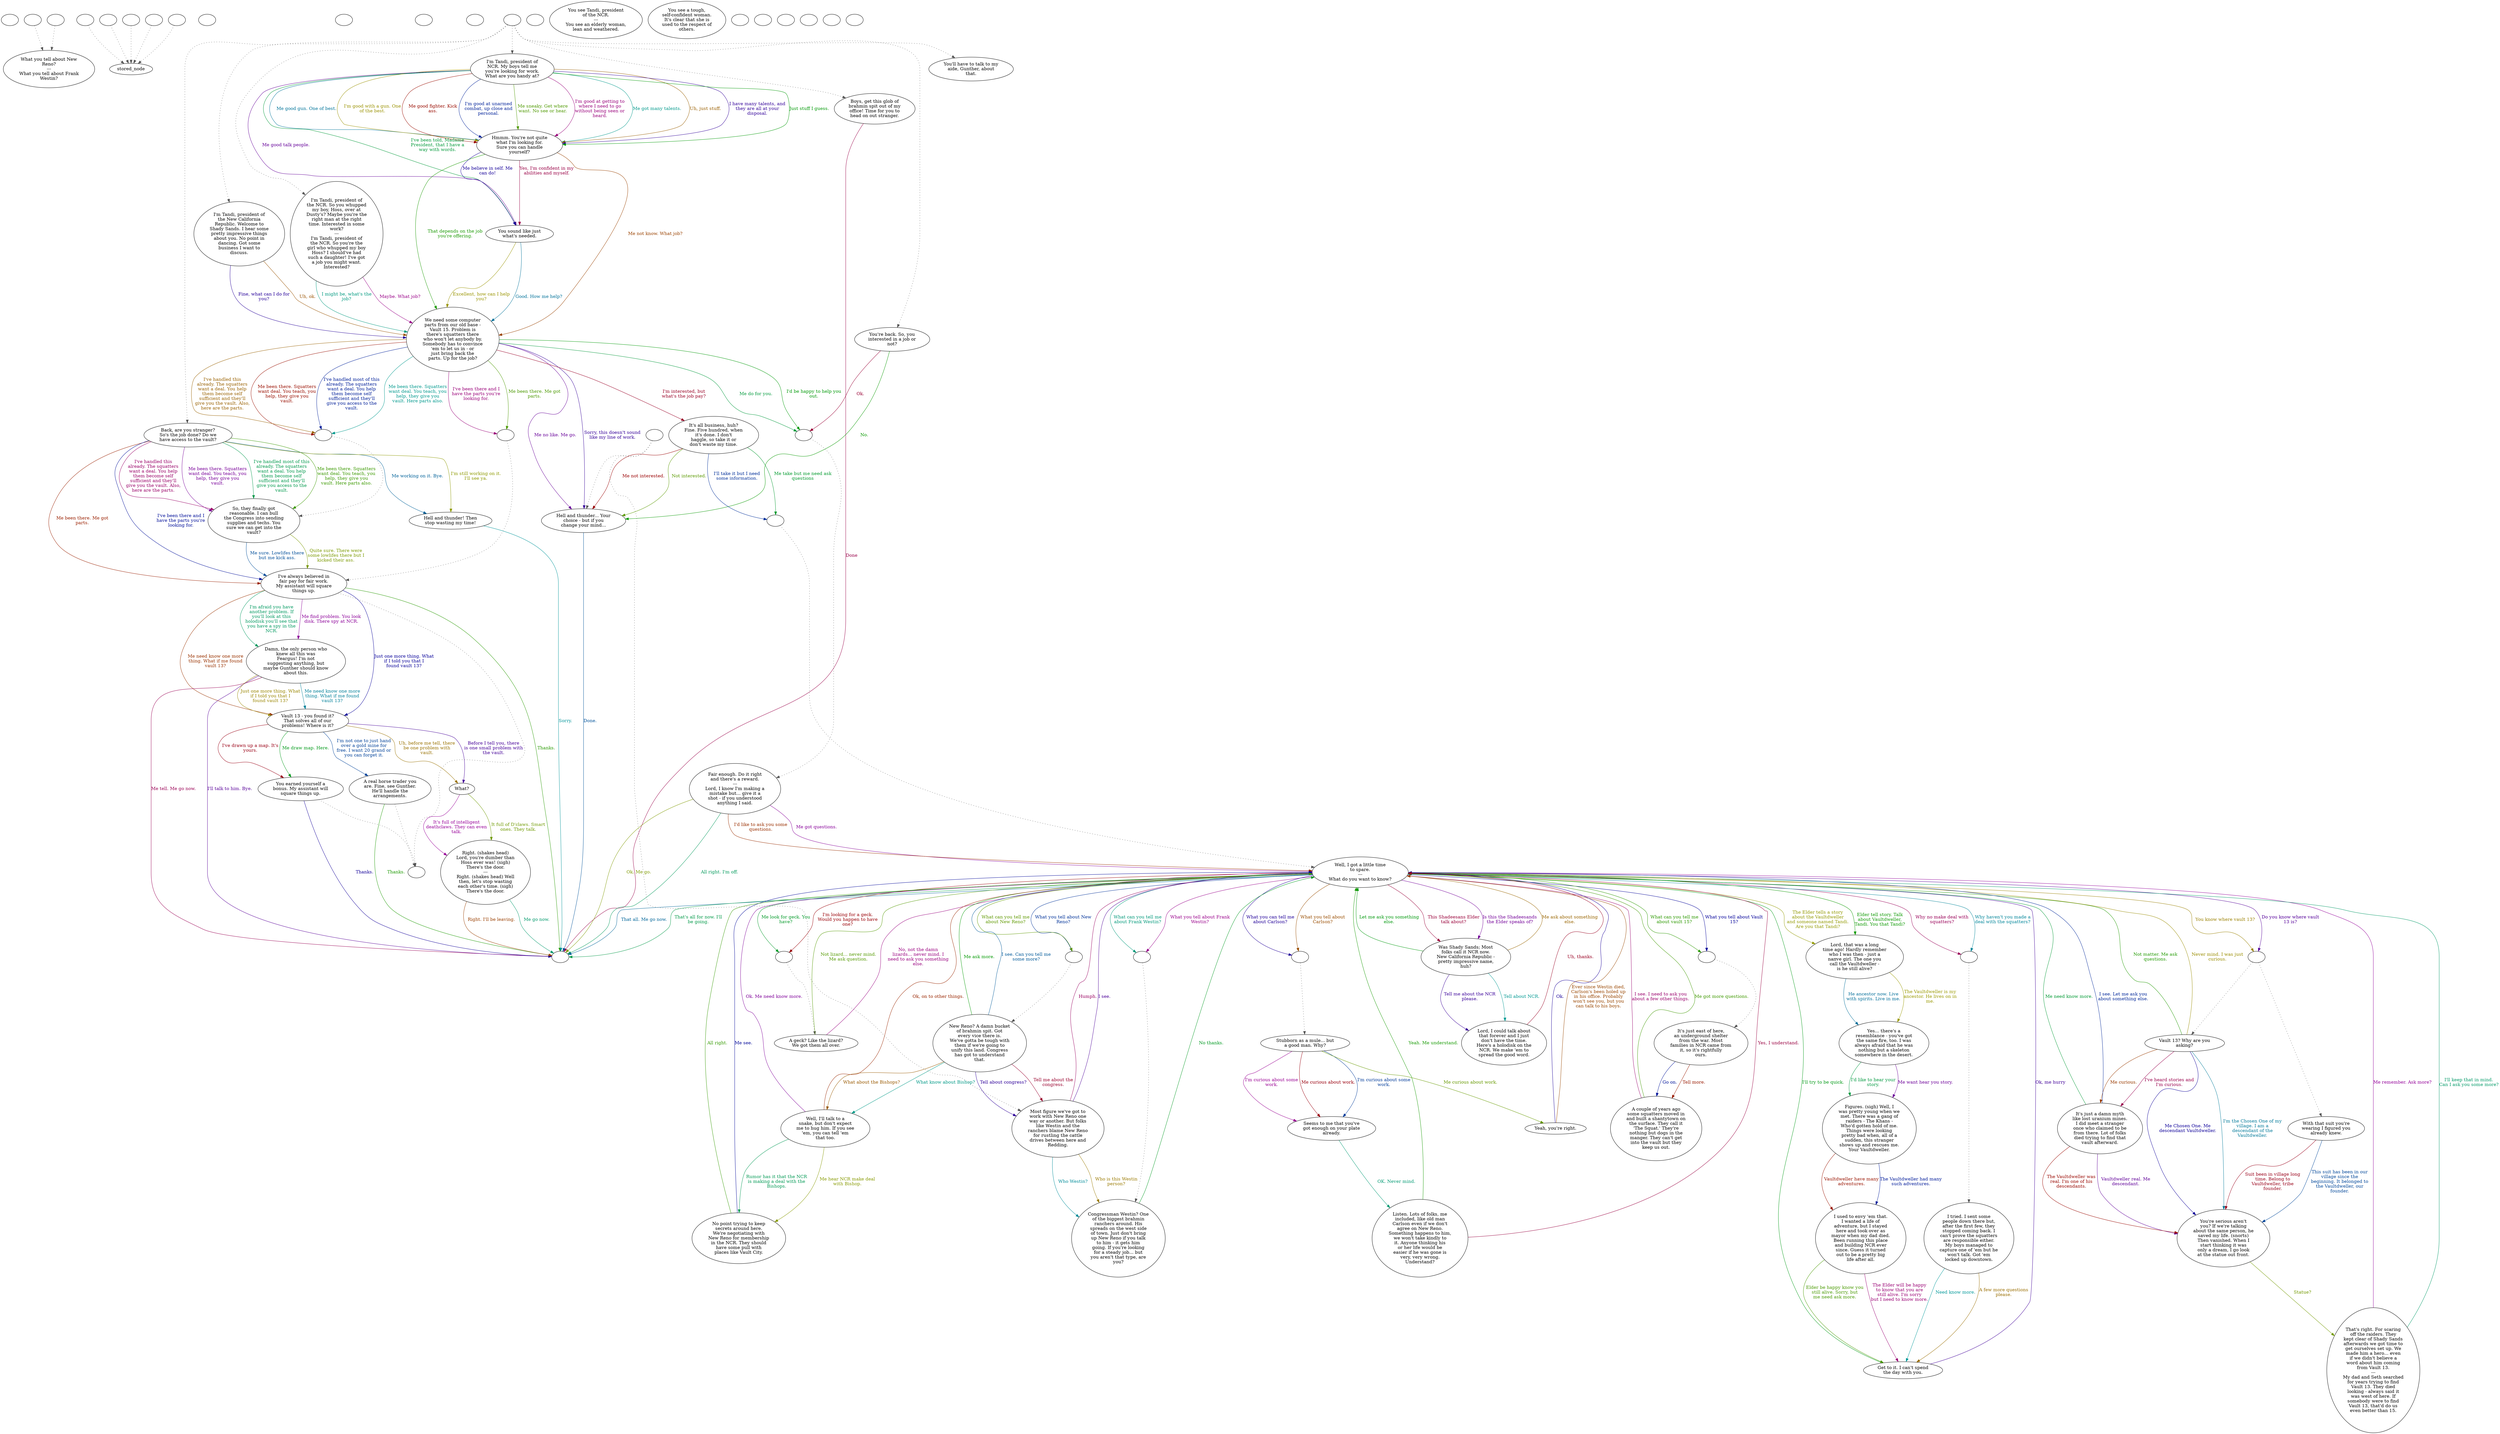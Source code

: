 digraph shtandi {
  "checkPartyMembersNearDoor" [style=filled       fillcolor="#FFFFFF"       color="#000000"]
  "checkPartyMembersNearDoor" [label=""]
  "ChooseFromList" [style=filled       fillcolor="#FFFFFF"       color="#000000"]
  "ChooseFromList" [label="What you tell about New\nReno?\n---\nWhat you tell about Frank\nWestin?"]
  "CLICK_PREV" [style=filled       fillcolor="#FFFFFF"       color="#000000"]
  "CLICK_PREV" -> "ChooseFromList" [style=dotted color="#555555"]
  "CLICK_PREV" [label=""]
  "CLICK_0" [style=filled       fillcolor="#FFFFFF"       color="#000000"]
  "CLICK_0" -> "stored_node" [style=dotted color="#555555"]
  "CLICK_0" [label=""]
  "CLICK_1" [style=filled       fillcolor="#FFFFFF"       color="#000000"]
  "CLICK_1" -> "stored_node" [style=dotted color="#555555"]
  "CLICK_1" [label=""]
  "CLICK_2" [style=filled       fillcolor="#FFFFFF"       color="#000000"]
  "CLICK_2" -> "stored_node" [style=dotted color="#555555"]
  "CLICK_2" [label=""]
  "CLICK_3" [style=filled       fillcolor="#FFFFFF"       color="#000000"]
  "CLICK_3" -> "stored_node" [style=dotted color="#555555"]
  "CLICK_3" [label=""]
  "CLICK_4" [style=filled       fillcolor="#FFFFFF"       color="#000000"]
  "CLICK_4" -> "stored_node" [style=dotted color="#555555"]
  "CLICK_4" [label=""]
  "CLICK_MORE" [style=filled       fillcolor="#FFFFFF"       color="#000000"]
  "CLICK_MORE" -> "ChooseFromList" [style=dotted color="#555555"]
  "CLICK_MORE" [label=""]
  "getTimeBit" [style=filled       fillcolor="#FFFFFF"       color="#000000"]
  "getTimeBit" [label=""]
  "start" [style=filled       fillcolor="#FFFFFF"       color="#000000"]
  "start" [label=""]
  "critter_p_proc" [style=filled       fillcolor="#FFFFFF"       color="#000000"]
  "critter_p_proc" [label=""]
  "pickup_p_proc" [style=filled       fillcolor="#FFFFFF"       color="#000000"]
  "pickup_p_proc" [label=""]
  "talk_p_proc" [style=filled       fillcolor="#FFFFFF"       color="#000000"]
  "talk_p_proc" -> "Node047" [style=dotted color="#555555"]
  "talk_p_proc" -> "Node040" [style=dotted color="#555555"]
  "talk_p_proc" -> "Node048" [style=dotted color="#555555"]
  "talk_p_proc" -> "Node039" [style=dotted color="#555555"]
  "talk_p_proc" -> "Node038" [style=dotted color="#555555"]
  "talk_p_proc" -> "Node037" [style=dotted color="#555555"]
  "talk_p_proc" -> "Node001" [style=dotted color="#555555"]
  "talk_p_proc" [label=""]
  "destroy_p_proc" [style=filled       fillcolor="#FFFFFF"       color="#000000"]
  "destroy_p_proc" [label=""]
  "look_at_p_proc" [style=filled       fillcolor="#FFFFFF"       color="#000000"]
  "look_at_p_proc" [label="You see Tandi, president\nof the NCR.\n---\nYou see an elderly woman,\nlean and weathered."]
  "description_p_proc" [style=filled       fillcolor="#FFFFFF"       color="#000000"]
  "description_p_proc" [label="You see a tough,\nself-confident woman.\nIt's clear that she is\nused to the respect of\nothers."]
  "use_skill_on_p_proc" [style=filled       fillcolor="#FFFFFF"       color="#000000"]
  "use_skill_on_p_proc" [label=""]
  "damage_p_proc" [style=filled       fillcolor="#FFFFFF"       color="#000000"]
  "damage_p_proc" [label=""]
  "map_enter_p_proc" [style=filled       fillcolor="#FFFFFF"       color="#000000"]
  "map_enter_p_proc" [label=""]
  "Node998" [style=filled       fillcolor="#FFFFFF"       color="#000000"]
  "Node998" [label=""]
  "Node999" [style=filled       fillcolor="#FFFFFF"       color="#000000"]
  "Node999" [label=""]
  "Node002" [style=filled       fillcolor="#FFFFFF"       color="#000000"]
  "Node002" [label="Hmmm. You're not quite\nwhat I'm looking for.\nSure you can handle\nyourself?"]
  "Node002" -> "Node004" [label="Me not know. What job?" color="#994100" fontcolor="#994100"]
  "Node002" -> "Node003" [label="Me believe in self. Me\ncan do!" color="#150099" fontcolor="#150099"]
  "Node002" -> "Node004" [label="That depends on the job\nyou're offering." color="#189900" fontcolor="#189900"]
  "Node002" -> "Node003" [label="Yes, I'm confident in my\nabilities and myself." color="#990045" fontcolor="#990045"]
  "Node003" [style=filled       fillcolor="#FFFFFF"       color="#000000"]
  "Node003" [label="You sound like just\nwhat's needed."]
  "Node003" -> "Node004" [label="Good. How me help?" color="#007199" fontcolor="#007199"]
  "Node003" -> "Node004" [label="Excellent, how can I help\nyou?" color="#999400" fontcolor="#999400"]
  "Node004" [style=filled       fillcolor="#FFFFFF"       color="#000000"]
  "Node004" [label="We need some computer\nparts from our old base -\nVault 15. Problem is\nthere's squatters there\nwho won't let anybody by.\nSomebody has to convince\n'em to let us in - or\njust bring back the\nparts. Up for the job?"]
  "Node004" -> "Node005" [label="Me no like. Me go." color="#670099" fontcolor="#670099"]
  "Node004" -> "Node006a" [label="Me do for you." color="#00993B" fontcolor="#00993B"]
  "Node004" -> "Node033a" [label="Me been there. Squatters\nwant deal. You teach, you\nhelp, they give you\nvault." color="#990E00" fontcolor="#990E00"]
  "Node004" -> "Node033a" [label="I've handled most of this\nalready. The squatters\nwant a deal. You help\nthem become self\nsufficient and they'll\ngive you access to the\nvault." color="#001F99" fontcolor="#001F99"]
  "Node004" -> "Node034a" [label="Me been there. Me got\nparts." color="#4B9900" fontcolor="#4B9900"]
  "Node004" -> "Node034a" [label="I've been there and I\nhave the parts you're\nlooking for." color="#990078" fontcolor="#990078"]
  "Node004" -> "Node033a" [label="Me been there. Squatters\nwant deal. You teach, you\nhelp, they give you\nvault. Here parts also." color="#00998D" fontcolor="#00998D"]
  "Node004" -> "Node033a" [label="I've handled this\nalready. The squatters\nwant a deal. You help\nthem become self\nsufficient and they'll\ngive you the vault. Also,\nhere are the parts." color="#996100" fontcolor="#996100"]
  "Node004" -> "Node005" [label="Sorry, this doesn't sound\nlike my line of work." color="#340099" fontcolor="#340099"]
  "Node004" -> "Node006a" [label="I'd be happy to help you\nout." color="#009907" fontcolor="#009907"]
  "Node004" -> "Node036" [label="I'm interested, but\nwhat's the job pay?" color="#990025" fontcolor="#990025"]
  "Node005" [style=filled       fillcolor="#FFFFFF"       color="#000000"]
  "Node005" [label="Hell and thunder... Your\nchoice - but if you\nchange your mind..."]
  "Node005" -> "Node999" [label="Done." color="#005299" fontcolor="#005299"]
  "Node006" [style=filled       fillcolor="#FFFFFF"       color="#000000"]
  "Node006" [label="Fair enough. Do it right\nand there's a reward.\n---\nLord, I know I'm making a\nmistake but... give it a\nshot - if you understood\nanything I said."]
  "Node006" -> "Node999" [label="Ok. Me go." color="#7E9900" fontcolor="#7E9900"]
  "Node006" -> "Node007" [label="Me got questions." color="#870099" fontcolor="#870099"]
  "Node006" -> "Node999" [label="All right. I'm off." color="#00995A" fontcolor="#00995A"]
  "Node006" -> "Node007" [label="I'd like to ask you some\nquestions." color="#992E00" fontcolor="#992E00"]
  "Node007" [style=filled       fillcolor="#FFFFFF"       color="#000000"]
  "Node007" [label="Well, I got a little time\nto spare.\n---\nWhat do you want to know?"]
  "Node007" -> "Node008a" [label="What you tell about Vault\n15?" color="#010099" fontcolor="#010099"]
  "Node007" -> "Node008a" [label="What can you tell me\nabout vault 15?" color="#2C9900" fontcolor="#2C9900"]
  "Node007" -> "Node010a" [label="Why no make deal with\nsquatters?" color="#990058" fontcolor="#990058"]
  "Node007" -> "Node010a" [label="Why haven't you made a\ndeal with the squatters?" color="#008599" fontcolor="#008599"]
  "Node007" -> "Node1215a" [label="You know where vault 13?" color="#998000" fontcolor="#998000"]
  "Node007" -> "Node1215a" [label="Do you know where vault\n13 is?" color="#540099" fontcolor="#540099"]
  "Node007" -> "Node017a" [label="Me look for geck. You\nhave?" color="#009927" fontcolor="#009927"]
  "Node007" -> "Node017a" [label="I'm looking for a geck.\nWould you happen to have\none?" color="#990006" fontcolor="#990006"]
  "Node007" -> "Node018a" [label="What you tell about New\nReno?" color="#003299" fontcolor="#003299"]
  "Node007" -> "Node018a" [label="What can you tell me\nabout New Reno?" color="#5F9900" fontcolor="#5F9900"]
  "Node007" -> "Node022a" [label="What you tell about Frank\nWestin?" color="#99008B" fontcolor="#99008B"]
  "Node007" -> "Node022a" [label="What can you tell me\nabout Frank Westin?" color="#00997A" fontcolor="#00997A"]
  "Node007" -> "Node023a" [label="What you tell about\nCarlson?" color="#994D00" fontcolor="#994D00"]
  "Node007" -> "Node023a" [label="What you can tell me\nabout Carlson?" color="#210099" fontcolor="#210099"]
  "Node007" -> "Node027" [label="Elder tell story. Talk\nabout Vaultdweller,\nTandi. You that Tandi?" color="#0C9900" fontcolor="#0C9900"]
  "Node007" -> "Node031" [label="This Shadeesans Elder\ntalk about?" color="#990039" fontcolor="#990039"]
  "Node007" -> "Node999" [label="That all. Me go now." color="#006599" fontcolor="#006599"]
  "Node007" -> "Node027" [label="The Elder tells a story\nabout the Vaultdweller\nand someone named Tandi.\nAre you that Tandi?" color="#929900" fontcolor="#929900"]
  "Node007" -> "Node031" [label="Is this the Shadeesands\nthe Elder speaks of?" color="#730099" fontcolor="#730099"]
  "Node007" -> "Node999" [label="That's all for now. I'll\nbe going." color="#009947" fontcolor="#009947"]
  "Node008" [style=filled       fillcolor="#FFFFFF"       color="#000000"]
  "Node008" [label="It's just east of here,\nan underground shelter\nfrom the war. Most\nfamilies in NCR came from\nit, so it's rightfully\nours."]
  "Node008" -> "Node009" [label="Tell more." color="#991A00" fontcolor="#991A00"]
  "Node008" -> "Node009" [label="Go on." color="#001399" fontcolor="#001399"]
  "Node009" [style=filled       fillcolor="#FFFFFF"       color="#000000"]
  "Node009" [label="A couple of years ago\nsome squatters moved in\nand built a shantytown on\nthe surface. They call it\n'The Squat.' They're\nnothing but dogs in the\nmanger. They can't get\ninto the vault but they\nkeep us out."]
  "Node009" -> "Node007" [label="Me got more questions." color="#3F9900" fontcolor="#3F9900"]
  "Node009" -> "Node007" [label="I see. I need to ask you\nabout a few other things." color="#99006C" fontcolor="#99006C"]
  "Node010" [style=filled       fillcolor="#FFFFFF"       color="#000000"]
  "Node010" [label="I tried. I sent some\npeople down there but,\nafter the first few, they\nstopped coming back. I\ncan't prove the squatters\nare responsible either.\nMy boys managed to\ncapture one of 'em but he\nwon't talk. Got 'em\nlocked up downtown."]
  "Node010" -> "Node011" [label="Need know more." color="#009899" fontcolor="#009899"]
  "Node010" -> "Node011" [label="A few more questions\nplease." color="#996D00" fontcolor="#996D00"]
  "Node011" [style=filled       fillcolor="#FFFFFF"       color="#000000"]
  "Node011" [label="Get to it. I can't spend\nthe day with you."]
  "Node011" -> "Node007" [label="Ok, me hurry" color="#400099" fontcolor="#400099"]
  "Node011" -> "Node007" [label="I'll try to be quick." color="#009914" fontcolor="#009914"]
  "Node012" [style=filled       fillcolor="#FFFFFF"       color="#000000"]
  "Node012" [label="With that suit you're\nwearing I figured you\nalready knew."]
  "Node012" -> "Node013" [label="Suit been in village long\ntime. Belong to\nVaultdweller, tribe\nfounder." color="#990019" fontcolor="#990019"]
  "Node012" -> "Node013" [label="This suit has been in our\nvillage since the\nbeginning. It belonged to\nthe Vaultdweller, our\nfounder." color="#004699" fontcolor="#004699"]
  "Node013" [style=filled       fillcolor="#FFFFFF"       color="#000000"]
  "Node013" [label="You're serious aren't\nyou? If we're talking\nabout the same person, he\nsaved my life. (snorts)\nThen vanished. When I\nstart thinking it was\nonly a dream, I go look\nat the statue out front."]
  "Node013" -> "Node014" [label="Statue?" color="#729900" fontcolor="#729900"]
  "Node014" [style=filled       fillcolor="#FFFFFF"       color="#000000"]
  "Node014" [label="That's right. For scaring\noff the raiders. They\nkept clear of Shady Sands\nafterwards we got time to\nget ourselves set up. We\nmade him a hero... even\nif we didn't believe a\nword about him coming\nfrom Vault 13.\n---\nMy dad and Seth searched\nfor years trying to find\nVault 13. They died\nlooking - always said it\nwas west of here. If\nsomebody were to find\nVault 13, that'd do us\neven better than 15."]
  "Node014" -> "Node007" [label="Me remember. Ask more?" color="#930099" fontcolor="#930099"]
  "Node014" -> "Node007" [label="I'll keep that in mind.\nCan I ask you some more?" color="#009966" fontcolor="#009966"]
  "Node015" [style=filled       fillcolor="#FFFFFF"       color="#000000"]
  "Node015" [label="Vault 13? Why are you\nasking?"]
  "Node015" -> "Node016" [label="Me curious." color="#993A00" fontcolor="#993A00"]
  "Node015" -> "Node013" [label="Me Chosen One. Me\ndescendant Vaultdweller." color="#0D0099" fontcolor="#0D0099"]
  "Node015" -> "Node007" [label="Not matter. Me ask\nquestions." color="#209900" fontcolor="#209900"]
  "Node015" -> "Node016" [label="I've heard stories and\nI'm curious." color="#99004C" fontcolor="#99004C"]
  "Node015" -> "Node013" [label="I'm the Chosen One of my\nvillage. I am a\ndescendant of the\nVaultdweller." color="#007999" fontcolor="#007999"]
  "Node015" -> "Node007" [label="Never mind. I was just\ncurious." color="#998C00" fontcolor="#998C00"]
  "Node016" [style=filled       fillcolor="#FFFFFF"       color="#000000"]
  "Node016" [label="It's just a damn myth\nlike lost uranium mines.\nI did meet a stranger\nonce who claimed to be\nfrom there. Lot of folks\ndied trying to find that\nvault afterward."]
  "Node016" -> "Node013" [label="Vaultdweller real. Me\ndescendant." color="#600099" fontcolor="#600099"]
  "Node016" -> "Node007" [label="Me need know more." color="#009933" fontcolor="#009933"]
  "Node016" -> "Node013" [label="The Vaultdweller was\nreal. I'm one of his\ndescendants." color="#990700" fontcolor="#990700"]
  "Node016" -> "Node007" [label="I see. Let me ask you\nabout something else." color="#002699" fontcolor="#002699"]
  "Node017" [style=filled       fillcolor="#FFFFFF"       color="#000000"]
  "Node017" [label="A geck? Like the lizard?\nWe got them all over."]
  "Node017" -> "Node007" [label="Not lizard... never mind.\nMe ask question." color="#539900" fontcolor="#539900"]
  "Node017" -> "Node007" [label="No, not the damn\nlizards... never mind. I\nneed to ask you something\nelse." color="#99007F" fontcolor="#99007F"]
  "Node018" [style=filled       fillcolor="#FFFFFF"       color="#000000"]
  "Node018" [label="New Reno? A damn bucket\nof brahmin spit. Got\nevery vice there is.\nWe've gotta be tough with\nthem if we're going to\nunify this land. Congress\nhas got to understand\nthat."]
  "Node018" -> "Node019" [label="What know about Bishop?" color="#009986" fontcolor="#009986"]
  "Node018" -> "Node019" [label="What about the Bishops?" color="#995900" fontcolor="#995900"]
  "Node018" -> "Node021" [label="Tell about congress?" color="#2D0099" fontcolor="#2D0099"]
  "Node018" -> "Node007" [label="Me ask more." color="#009900" fontcolor="#009900"]
  "Node018" -> "Node021" [label="Tell me about the\ncongress." color="#99002D" fontcolor="#99002D"]
  "Node018" -> "Node007" [label="I see. Can you tell me\nsome more?" color="#005999" fontcolor="#005999"]
  "Node019" [style=filled       fillcolor="#FFFFFF"       color="#000000"]
  "Node019" [label="Well, I'll talk to a\nsnake, but don't expect\nme to hug him. If you see\n'em, you can tell 'em\nthat too."]
  "Node019" -> "Node020" [label="Me hear NCR make deal\nwith Bishop." color="#869900" fontcolor="#869900"]
  "Node019" -> "Node007" [label="Ok. Me need know more." color="#7F0099" fontcolor="#7F0099"]
  "Node019" -> "Node020" [label="Rumor has it that the NCR\nis making a deal with the\nBishops." color="#009953" fontcolor="#009953"]
  "Node019" -> "Node007" [label="Ok, on to other things." color="#992600" fontcolor="#992600"]
  "Node020" [style=filled       fillcolor="#FFFFFF"       color="#000000"]
  "Node020" [label="No point trying to keep\nsecrets around here.\nWe're negotiating with\nNew Reno for membership\nin the NCR. They should\nhave some pull with\nplaces like Vault City."]
  "Node020" -> "Node007" [label="Me see." color="#000699" fontcolor="#000699"]
  "Node020" -> "Node007" [label="All right." color="#339900" fontcolor="#339900"]
  "Node021" [style=filled       fillcolor="#FFFFFF"       color="#000000"]
  "Node021" [label="Most figure we've got to\nwork with New Reno one\nway or another. But folks\nlike Westin and the\nranchers blame New Reno\nfor rustling the cattle\ndrives between here and\nRedding."]
  "Node021" -> "Node007" [label="Humph." color="#990060" fontcolor="#990060"]
  "Node021" -> "Node022" [label="Who Westin?" color="#008C99" fontcolor="#008C99"]
  "Node021" -> "Node022" [label="Who is this Westin\nperson?" color="#997900" fontcolor="#997900"]
  "Node021" -> "Node007" [label="I see." color="#4C0099" fontcolor="#4C0099"]
  "Node022" [style=filled       fillcolor="#FFFFFF"       color="#000000"]
  "Node022" [label="Congressman Westin? One\nof the biggest brahmin\nranchers around. His\nspreads on the west side\nof town. Just don't bring\nup New Reno if you talk\nto him - it gets him\ngoing. If you're looking\nfor a steady job... but\nyou aren't that type, are\nyou?"]
  "Node022" -> "Node007" [label="No thanks." color="#009920" fontcolor="#009920"]
  "Node023" [style=filled       fillcolor="#FFFFFF"       color="#000000"]
  "Node023" [label="Stubborn as a mule... but\na good man. Why?"]
  "Node023" -> "Node024" [label="Me curious about work." color="#99000D" fontcolor="#99000D"]
  "Node023" -> "Node024" [label="I'm curious about some\nwork." color="#003A99" fontcolor="#003A99"]
  "Node023" -> "Node025" [label="Me curious about work." color="#669900" fontcolor="#669900"]
  "Node023" -> "Node024" [label="I'm curious about some\nwork." color="#990093" fontcolor="#990093"]
  "Node024" [style=filled       fillcolor="#FFFFFF"       color="#000000"]
  "Node024" [label="Seems to me that you've\ngot enough on your plate\nalready."]
  "Node024" -> "Node026" [label="OK. Never mind." color="#009972" fontcolor="#009972"]
  "Node025" [style=filled       fillcolor="#FFFFFF"       color="#000000"]
  "Node025" [label="Yeah, you're right."]
  "Node025" -> "Node007" [label="Ever since Westin died,\nCarlson's been holed up\nin his office. Probably\nwon't see you, but you\ncan talk to his boys." color="#994600" fontcolor="#994600"]
  "Node025" -> "Node007" [label="Ok." color="#190099" fontcolor="#190099"]
  "Node026" [style=filled       fillcolor="#FFFFFF"       color="#000000"]
  "Node026" [label="Listen. Lots of folks, me\nincluded, like old man\nCarlson even if we don't\nagree on New Reno.\nSomething happens to him,\nwe won't take kindly to\nit. Anyone thinking his\nor her life would be\neasier if he was gone is\nvery, very wrong.\nUnderstand?"]
  "Node026" -> "Node007" [label="Yeah. Me understand." color="#149900" fontcolor="#149900"]
  "Node026" -> "Node007" [label="Yes, I understand." color="#990040" fontcolor="#990040"]
  "Node027" [style=filled       fillcolor="#FFFFFF"       color="#000000"]
  "Node027" [label="Lord, that was a long\ntime ago! Hardly remember\nwho I was then - just a\nnaпve girl. The one you\ncall the Vaultdweller -\nis he still alive?"]
  "Node027" -> "Node028" [label="He ancestor now. Live\nwith spirits. Live in me." color="#006D99" fontcolor="#006D99"]
  "Node027" -> "Node028" [label="The Vaultdweller is my\nancestor. He lives on in\nme." color="#999900" fontcolor="#999900"]
  "Node028" [style=filled       fillcolor="#FFFFFF"       color="#000000"]
  "Node028" [label="Yes... there's a\nresemblance - you've got\nthe same fire, too. I was\nalways afraid that he was\nnothing but a skeleton\nsomewhere in the desert."]
  "Node028" -> "Node029" [label="Me want hear you story." color="#6C0099" fontcolor="#6C0099"]
  "Node028" -> "Node029" [label="I'd like to hear your\nstory." color="#00993F" fontcolor="#00993F"]
  "Node029" [style=filled       fillcolor="#FFFFFF"       color="#000000"]
  "Node029" [label="Figures. (sigh) Well, I\nwas pretty young when we\nmet. There was a gang of\nraiders - The Khans -\nWho'd gotten hold of me.\nThings were looking\npretty bad when, all of a\nsudden, this stranger\nshows up and rescues me.\nYour Vaultdweller."]
  "Node029" -> "Node030" [label="Vaultdweller have many\nadventures." color="#991300" fontcolor="#991300"]
  "Node029" -> "Node030" [label="The Vaultdweller had many\nsuch adventures." color="#001A99" fontcolor="#001A99"]
  "Node030" [style=filled       fillcolor="#FFFFFF"       color="#000000"]
  "Node030" [label="I used to envy 'em that.\nI wanted a life of\nadventure, but I stayed\nhere and took over as\nmayor when my dad died.\nBeen running this place\nand building NCR ever\nsince. Guess it turned\nout to be a pretty big\nlife after all."]
  "Node030" -> "Node011" [label="Elder be happy know you\nstill alive. Sorry, but\nme need ask more." color="#479900" fontcolor="#479900"]
  "Node030" -> "Node011" [label="The Elder will be happy\nto know that you are\nstill alive. I'm sorry\nbut I need to know more." color="#990073" fontcolor="#990073"]
  "Node031" [style=filled       fillcolor="#FFFFFF"       color="#000000"]
  "Node031" [label="Was Shady Sands; Most\nfolks call it NCR now.\nNew California Republic -\npretty impressive name,\nhuh?"]
  "Node031" -> "Node032" [label="Tell about NCR." color="#009992" fontcolor="#009992"]
  "Node031" -> "Node007" [label="Me ask about something\nelse." color="#996500" fontcolor="#996500"]
  "Node031" -> "Node032" [label="Tell me about the NCR\nplease." color="#390099" fontcolor="#390099"]
  "Node031" -> "Node007" [label="Let me ask you something\nelse." color="#00990C" fontcolor="#00990C"]
  "Node032" [style=filled       fillcolor="#FFFFFF"       color="#000000"]
  "Node032" [label="Lord, I could talk about\nthat forever and I just\ndon't have the time.\nHere's a holodisk on the\nNCR. We make 'em to\nspread the good word."]
  "Node032" -> "Node007" [label="Uh, thanks." color="#990021" fontcolor="#990021"]
  "Node033" [style=filled       fillcolor="#FFFFFF"       color="#000000"]
  "Node033" [label="So, they finally got\nreasonable. I can bull\nthe Congress into sending\nsupplies and techs. You\nsure we can get into the\nvault?"]
  "Node033" -> "Node034" [label="Me sure. Lowlifes there\nbut me kick ass." color="#004D99" fontcolor="#004D99"]
  "Node033" -> "Node034" [label="Quite sure. There were\nsome lowlifes there but I\nkicked their ass." color="#7A9900" fontcolor="#7A9900"]
  "Node034" [style=filled       fillcolor="#FFFFFF"       color="#000000"]
  "Node034" -> "TakeParts" [style=dotted color="#555555"]
  "Node034" [label="I've always believed in\nfair pay for fair work.\nMy assistant will square\nthings up."]
  "Node034" -> "Node035" [label="Me find problem. You look\ndisk. There spy at NCR." color="#8C0099" fontcolor="#8C0099"]
  "Node034" -> "Node035" [label="I'm afraid you have\nanother problem. If\nyou'll look at this\nholodisk you'll see that\nyou have a spy in the\nNCR." color="#00995F" fontcolor="#00995F"]
  "Node034" -> "Node042" [label="Me need know one more\nthing. What if me found\nvault 13?" color="#993200" fontcolor="#993200"]
  "Node034" -> "Node042" [label="Just one more thing. What\nif I told you that I\nfound vault 13?" color="#060099" fontcolor="#060099"]
  "Node034" -> "Node999" [label="Thanks." color="#279900" fontcolor="#279900"]
  "Node035" [style=filled       fillcolor="#FFFFFF"       color="#000000"]
  "Node035" [label="Damn, the only person who\nknew all this was\nFeargus! I'm not\nsuggesting anything, but\nmaybe Gunther should know\nabout this."]
  "Node035" -> "Node999" [label="Me tell. Me go now." color="#990054" fontcolor="#990054"]
  "Node035" -> "Node042" [label="Me need know one more\nthing. What if me found\nvault 13?" color="#008099" fontcolor="#008099"]
  "Node035" -> "Node042" [label="Just one more thing. What\nif I told you that I\nfound vault 13?" color="#998500" fontcolor="#998500"]
  "Node035" -> "Node999" [label="I'll talk to him. Bye." color="#580099" fontcolor="#580099"]
  "Node036" [style=filled       fillcolor="#FFFFFF"       color="#000000"]
  "Node036" [label="It's all business, huh?\nFine. Five hundred, when\nit's done. I don't\nhaggle, so take it or\ndon't waste my time."]
  "Node036" -> "Node007a" [label="Me take but me need ask\nquestions" color="#00992C" fontcolor="#00992C"]
  "Node036" -> "Node005" [label="Me not interested." color="#990001" fontcolor="#990001"]
  "Node036" -> "Node007a" [label="I'll take it but I need\nsome information." color="#002E99" fontcolor="#002E99"]
  "Node036" -> "Node005" [label="Not interested." color="#5A9900" fontcolor="#5A9900"]
  "Node037" [style=filled       fillcolor="#FFFFFF"       color="#000000"]
  "Node037" [label="I'm Tandi, president of\nthe NCR. So you whupped\nmy boy, Hoss, over at\nDusty's? Maybe you're the\nright man at the right\ntime. Interested in some\nwork?\n---\nI'm Tandi, president of\nthe NCR. So you're the\ngirl who whupped my boy\nHoss? I should've had\nsuch a daughter! I've got\na job you might want.\nInterested?"]
  "Node037" -> "Node004" [label="Maybe. What job?" color="#990087" fontcolor="#990087"]
  "Node037" -> "Node004" [label="I might be, what's the\njob?" color="#00997F" fontcolor="#00997F"]
  "Node038" [style=filled       fillcolor="#FFFFFF"       color="#000000"]
  "Node038" [label="I'm Tandi, president of\nthe New California\nRepublic. Welcome to\nShady Sands. I hear some\npretty impressive things\nabout you. No point in\ndancing. Got some\nbusiness I want to\ndiscuss."]
  "Node038" -> "Node004" [label="Uh, ok." color="#995200" fontcolor="#995200"]
  "Node038" -> "Node004" [label="Fine, what can I do for\nyou?" color="#250099" fontcolor="#250099"]
  "Node039" [style=filled       fillcolor="#FFFFFF"       color="#000000"]
  "Node039" [label="You're back. So, you\ninterested in a job or\nnot?"]
  "Node039" -> "Node005" [label="No." color="#079900" fontcolor="#079900"]
  "Node039" -> "Node006a" [label="Ok." color="#990034" fontcolor="#990034"]
  "Node040" [style=filled       fillcolor="#FFFFFF"       color="#000000"]
  "Node040" [label="Back, are you stranger?\nSo's the job done? Do we\nhave access to the vault?"]
  "Node040" -> "Node041" [label="Me working on it. Bye." color="#006199" fontcolor="#006199"]
  "Node040" -> "Node041" [label="I'm still working on it.\nI'll see ya." color="#8D9900" fontcolor="#8D9900"]
  "Node040" -> "Node033" [label="Me been there. Squatters\nwant deal. You teach, you\nhelp, they give you\nvault." color="#780099" fontcolor="#780099"]
  "Node040" -> "Node033" [label="I've handled most of this\nalready. The squatters\nwant a deal. You help\nthem become self\nsufficient and they'll\ngive you access to the\nvault." color="#00994B" fontcolor="#00994B"]
  "Node040" -> "Node034" [label="Me been there. Me got\nparts." color="#991F00" fontcolor="#991F00"]
  "Node040" -> "Node034" [label="I've been there and I\nhave the parts you're\nlooking for." color="#000E99" fontcolor="#000E99"]
  "Node040" -> "Node033" [label="Me been there. Squatters\nwant deal. You teach, you\nhelp, they give you\nvault. Here parts also." color="#3B9900" fontcolor="#3B9900"]
  "Node040" -> "Node033" [label="I've handled this\nalready. The squatters\nwant a deal. You help\nthem become self\nsufficient and they'll\ngive you the vault. Also,\nhere are the parts." color="#990067" fontcolor="#990067"]
  "Node041" [style=filled       fillcolor="#FFFFFF"       color="#000000"]
  "Node041" [label="Hell and thunder! Then\nstop wasting my time!"]
  "Node041" -> "Node999" [label="Sorry." color="#009499" fontcolor="#009499"]
  "Node042" [style=filled       fillcolor="#FFFFFF"       color="#000000"]
  "Node042" [label="Vault 13 - you found it?\nThat solves all of our\nproblems! Where is it?"]
  "Node042" -> "Node043" [label="Uh, before me tell, there\nbe one problem with\nvault." color="#997100" fontcolor="#997100"]
  "Node042" -> "Node043" [label="Before I tell you, there\nis one small problem with\nthe vault." color="#450099" fontcolor="#450099"]
  "Node042" -> "Node045" [label="Me draw map. Here." color="#009918" fontcolor="#009918"]
  "Node042" -> "Node045" [label="I've drawn up a map. It's\nyours." color="#990014" fontcolor="#990014"]
  "Node042" -> "Node046" [label="I'm not one to just hand\nover a gold mine for\nfree. I want 20 grand or\nyou can forget it." color="#004199" fontcolor="#004199"]
  "Node043" [style=filled       fillcolor="#FFFFFF"       color="#000000"]
  "Node043" [label="What?"]
  "Node043" -> "Node044" [label="It full of D'claws. Smart\nones. They talk." color="#6E9900" fontcolor="#6E9900"]
  "Node043" -> "Node044" [label="It's full of intelligent\ndeathclaws. They can even\ntalk." color="#980099" fontcolor="#980099"]
  "Node044" [style=filled       fillcolor="#FFFFFF"       color="#000000"]
  "Node044" [label="Right. (shakes head)\nLord, you're dumber than\nHoss ever was! (sigh)\nThere's the door.\n---\nRight. (shakes head) Well\nthen, let's stop wasting\neach other's time. (sigh)\nThere's the door."]
  "Node044" -> "Node999" [label="Me go now." color="#00996B" fontcolor="#00996B"]
  "Node044" -> "Node999" [label="Right. I'll be leaving." color="#993E00" fontcolor="#993E00"]
  "Node045" [style=filled       fillcolor="#FFFFFF"       color="#000000"]
  "Node045" -> "TakeParts" [style=dotted color="#555555"]
  "Node045" [label="You earned yourself a\nbonus. My assistant will\nsquare things up."]
  "Node045" -> "Node999" [label="Thanks." color="#120099" fontcolor="#120099"]
  "Node046" [style=filled       fillcolor="#FFFFFF"       color="#000000"]
  "Node046" -> "TakeParts" [style=dotted color="#555555"]
  "Node046" [label="A real horse trader you\nare. Fine, see Gunther.\nHe'll handle the\narrangements."]
  "Node046" -> "Node999" [label="Thanks." color="#1B9900" fontcolor="#1B9900"]
  "Node047" [style=filled       fillcolor="#FFFFFF"       color="#000000"]
  "Node047" [label="Boys, get this glob of\nbrahmin spit out of my\noffice! Time for you to\nhead on out stranger."]
  "Node047" -> "Node999" [label="Done" color="#990048" fontcolor="#990048"]
  "Node048" [style=filled       fillcolor="#FFFFFF"       color="#000000"]
  "Node048" [label="You'll have to talk to my\naide, Gunther, about\nthat."]
  "Node001" [style=filled       fillcolor="#FFFFFF"       color="#000000"]
  "Node001" [label="I'm Tandi, president of\nNCR. My boys tell me\nyou're looking for work.\nWhat are you handy at?"]
  "Node001" -> "Node002" [label="Me good gun. One of best." color="#007499" fontcolor="#007499"]
  "Node001" -> "Node002" [label="I'm good with a gun. One\nof the best." color="#999100" fontcolor="#999100"]
  "Node001" -> "Node003" [label="Me good talk people." color="#640099" fontcolor="#640099"]
  "Node001" -> "Node003" [label="I've been told, Madame\nPresident, that I have a\nway with words." color="#009938" fontcolor="#009938"]
  "Node001" -> "Node002" [label="Me good fighter. Kick\nass." color="#990B00" fontcolor="#990B00"]
  "Node001" -> "Node002" [label="I'm good at unarmed\ncombat, up close and\npersonal." color="#002199" fontcolor="#002199"]
  "Node001" -> "Node002" [label="Me sneaky. Get where\nwant. No see or hear." color="#4E9900" fontcolor="#4E9900"]
  "Node001" -> "Node002" [label="I'm good at getting to\nwhere I need to go\nwithout being seen or\nheard." color="#99007B" fontcolor="#99007B"]
  "Node001" -> "Node002" [label="Me got many talents." color="#00998B" fontcolor="#00998B"]
  "Node001" -> "Node002" [label="Uh, just stuff." color="#995E00" fontcolor="#995E00"]
  "Node001" -> "Node002" [label="I have many talents, and\nthey are all at your\ndisposal." color="#310099" fontcolor="#310099"]
  "Node001" -> "Node002" [label="Just stuff I guess." color="#009905" fontcolor="#009905"]
  "checkSpyHolo" [style=filled       fillcolor="#FFFFFF"       color="#000000"]
  "checkSpyHolo" [label=""]
  "checkVaultParts" [style=filled       fillcolor="#FFFFFF"       color="#000000"]
  "checkVaultParts" [label=""]
  "TakeParts" [style=filled       fillcolor="#FFFFFF"       color="#000000"]
  "TakeParts" [label=""]
  "Node006a" [style=filled       fillcolor="#FFFFFF"       color="#000000"]
  "Node006a" -> "Node006" [style=dotted color="#555555"]
  "Node006a" [label=""]
  "Node007a" [style=filled       fillcolor="#FFFFFF"       color="#000000"]
  "Node007a" -> "Node007" [style=dotted color="#555555"]
  "Node007a" [label=""]
  "Node1215a" [style=filled       fillcolor="#FFFFFF"       color="#000000"]
  "Node1215a" -> "Node012" [style=dotted color="#555555"]
  "Node1215a" -> "Node015" [style=dotted color="#555555"]
  "Node1215a" [label=""]
  "Node008a" [style=filled       fillcolor="#FFFFFF"       color="#000000"]
  "Node008a" -> "Node008" [style=dotted color="#555555"]
  "Node008a" [label=""]
  "Node010a" [style=filled       fillcolor="#FFFFFF"       color="#000000"]
  "Node010a" -> "Node010" [style=dotted color="#555555"]
  "Node010a" [label=""]
  "Node017a" [style=filled       fillcolor="#FFFFFF"       color="#000000"]
  "Node017a" -> "Node017" [style=dotted color="#555555"]
  "Node017a" [label=""]
  "Node018a" [style=filled       fillcolor="#FFFFFF"       color="#000000"]
  "Node018a" -> "Node018" [style=dotted color="#555555"]
  "Node018a" [label=""]
  "Node022a" [style=filled       fillcolor="#FFFFFF"       color="#000000"]
  "Node022a" -> "Node022" [style=dotted color="#555555"]
  "Node022a" [label=""]
  "Node023a" [style=filled       fillcolor="#FFFFFF"       color="#000000"]
  "Node023a" -> "Node023" [style=dotted color="#555555"]
  "Node023a" [label=""]
  "NodeCheck521" [style=filled       fillcolor="#FFFFFF"       color="#000000"]
  "NodeCheck521" -> "Node005" [style=dotted color="#555555"]
  "NodeCheck521" -> "Node021" [style=dotted color="#555555"]
  "NodeCheck521" [label=""]
  "Node033a" [style=filled       fillcolor="#FFFFFF"       color="#000000"]
  "Node033a" -> "Node033" [style=dotted color="#555555"]
  "Node033a" [label=""]
  "Node034a" [style=filled       fillcolor="#FFFFFF"       color="#000000"]
  "Node034a" -> "Node034" [style=dotted color="#555555"]
  "Node034a" [label=""]
}